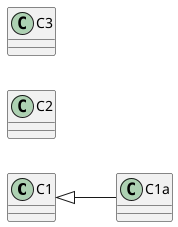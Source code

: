 @startuml Example
left to right direction

class "C1" {}
class "C1a" {}

"C1" <|-- "C1a"

class "C2" {}

class "C3" {}

@enduml